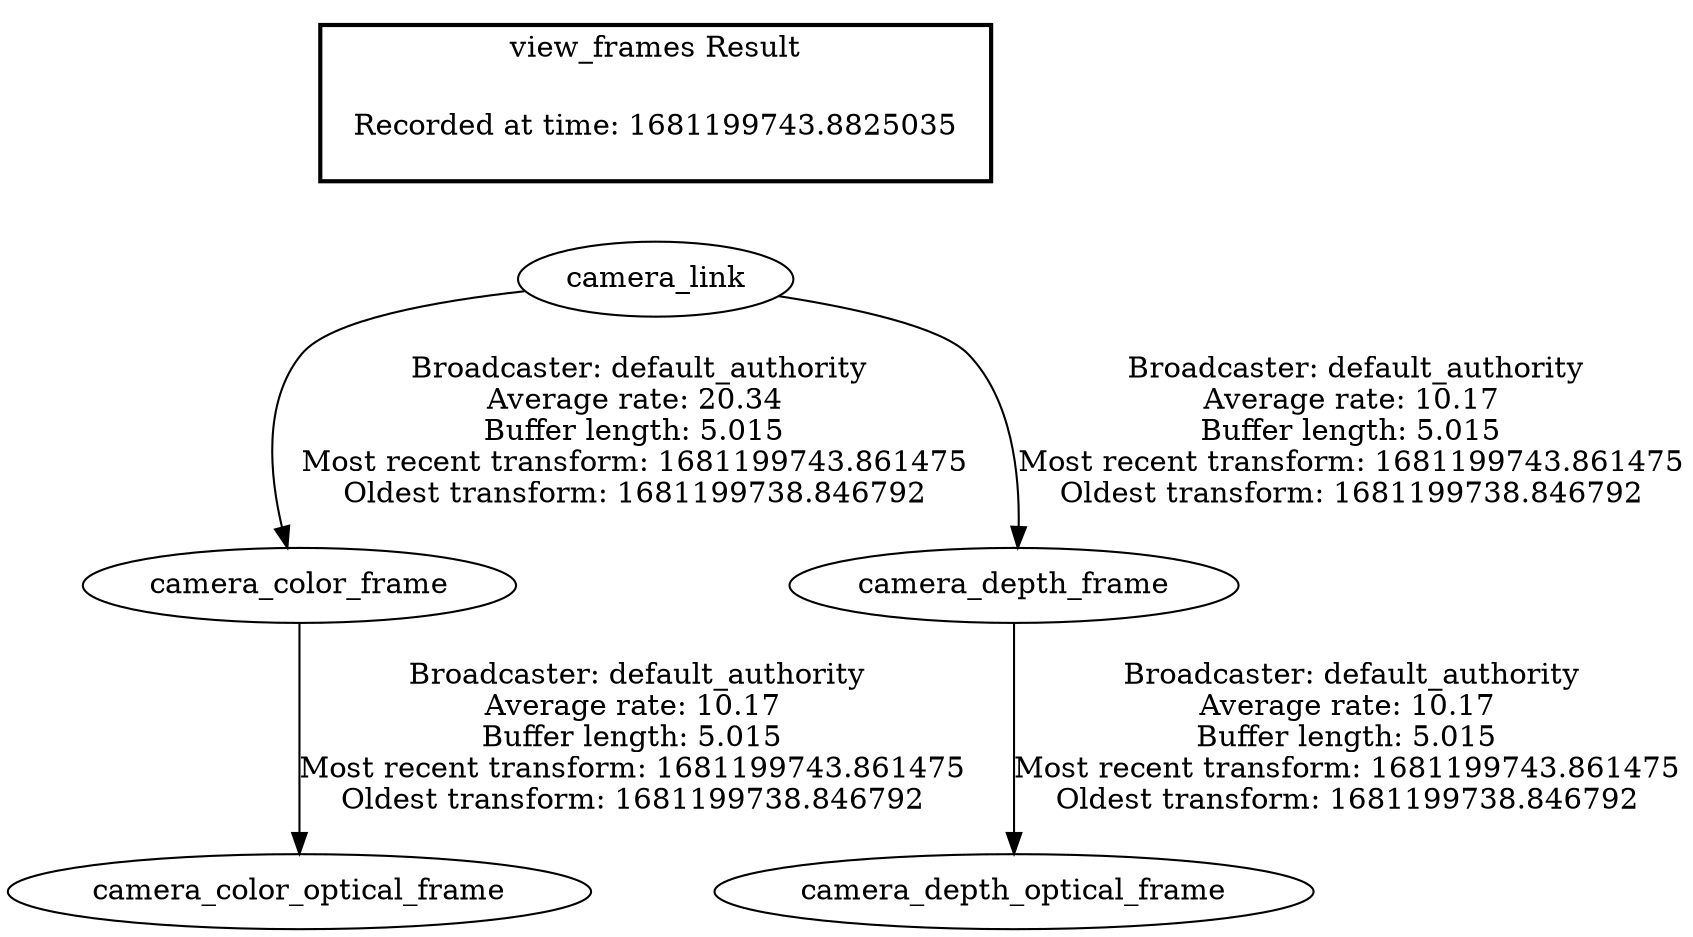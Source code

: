 digraph G {
"camera_link" -> "camera_color_frame"[label=" Broadcaster: default_authority\nAverage rate: 20.34\nBuffer length: 5.015\nMost recent transform: 1681199743.861475\nOldest transform: 1681199738.846792\n"];
"camera_link" -> "camera_depth_frame"[label=" Broadcaster: default_authority\nAverage rate: 10.17\nBuffer length: 5.015\nMost recent transform: 1681199743.861475\nOldest transform: 1681199738.846792\n"];
"camera_color_frame" -> "camera_color_optical_frame"[label=" Broadcaster: default_authority\nAverage rate: 10.17\nBuffer length: 5.015\nMost recent transform: 1681199743.861475\nOldest transform: 1681199738.846792\n"];
"camera_depth_frame" -> "camera_depth_optical_frame"[label=" Broadcaster: default_authority\nAverage rate: 10.17\nBuffer length: 5.015\nMost recent transform: 1681199743.861475\nOldest transform: 1681199738.846792\n"];
edge [style=invis];
 subgraph cluster_legend { style=bold; color=black; label ="view_frames Result";
"Recorded at time: 1681199743.8825035"[ shape=plaintext ] ;
}->"camera_link";
}